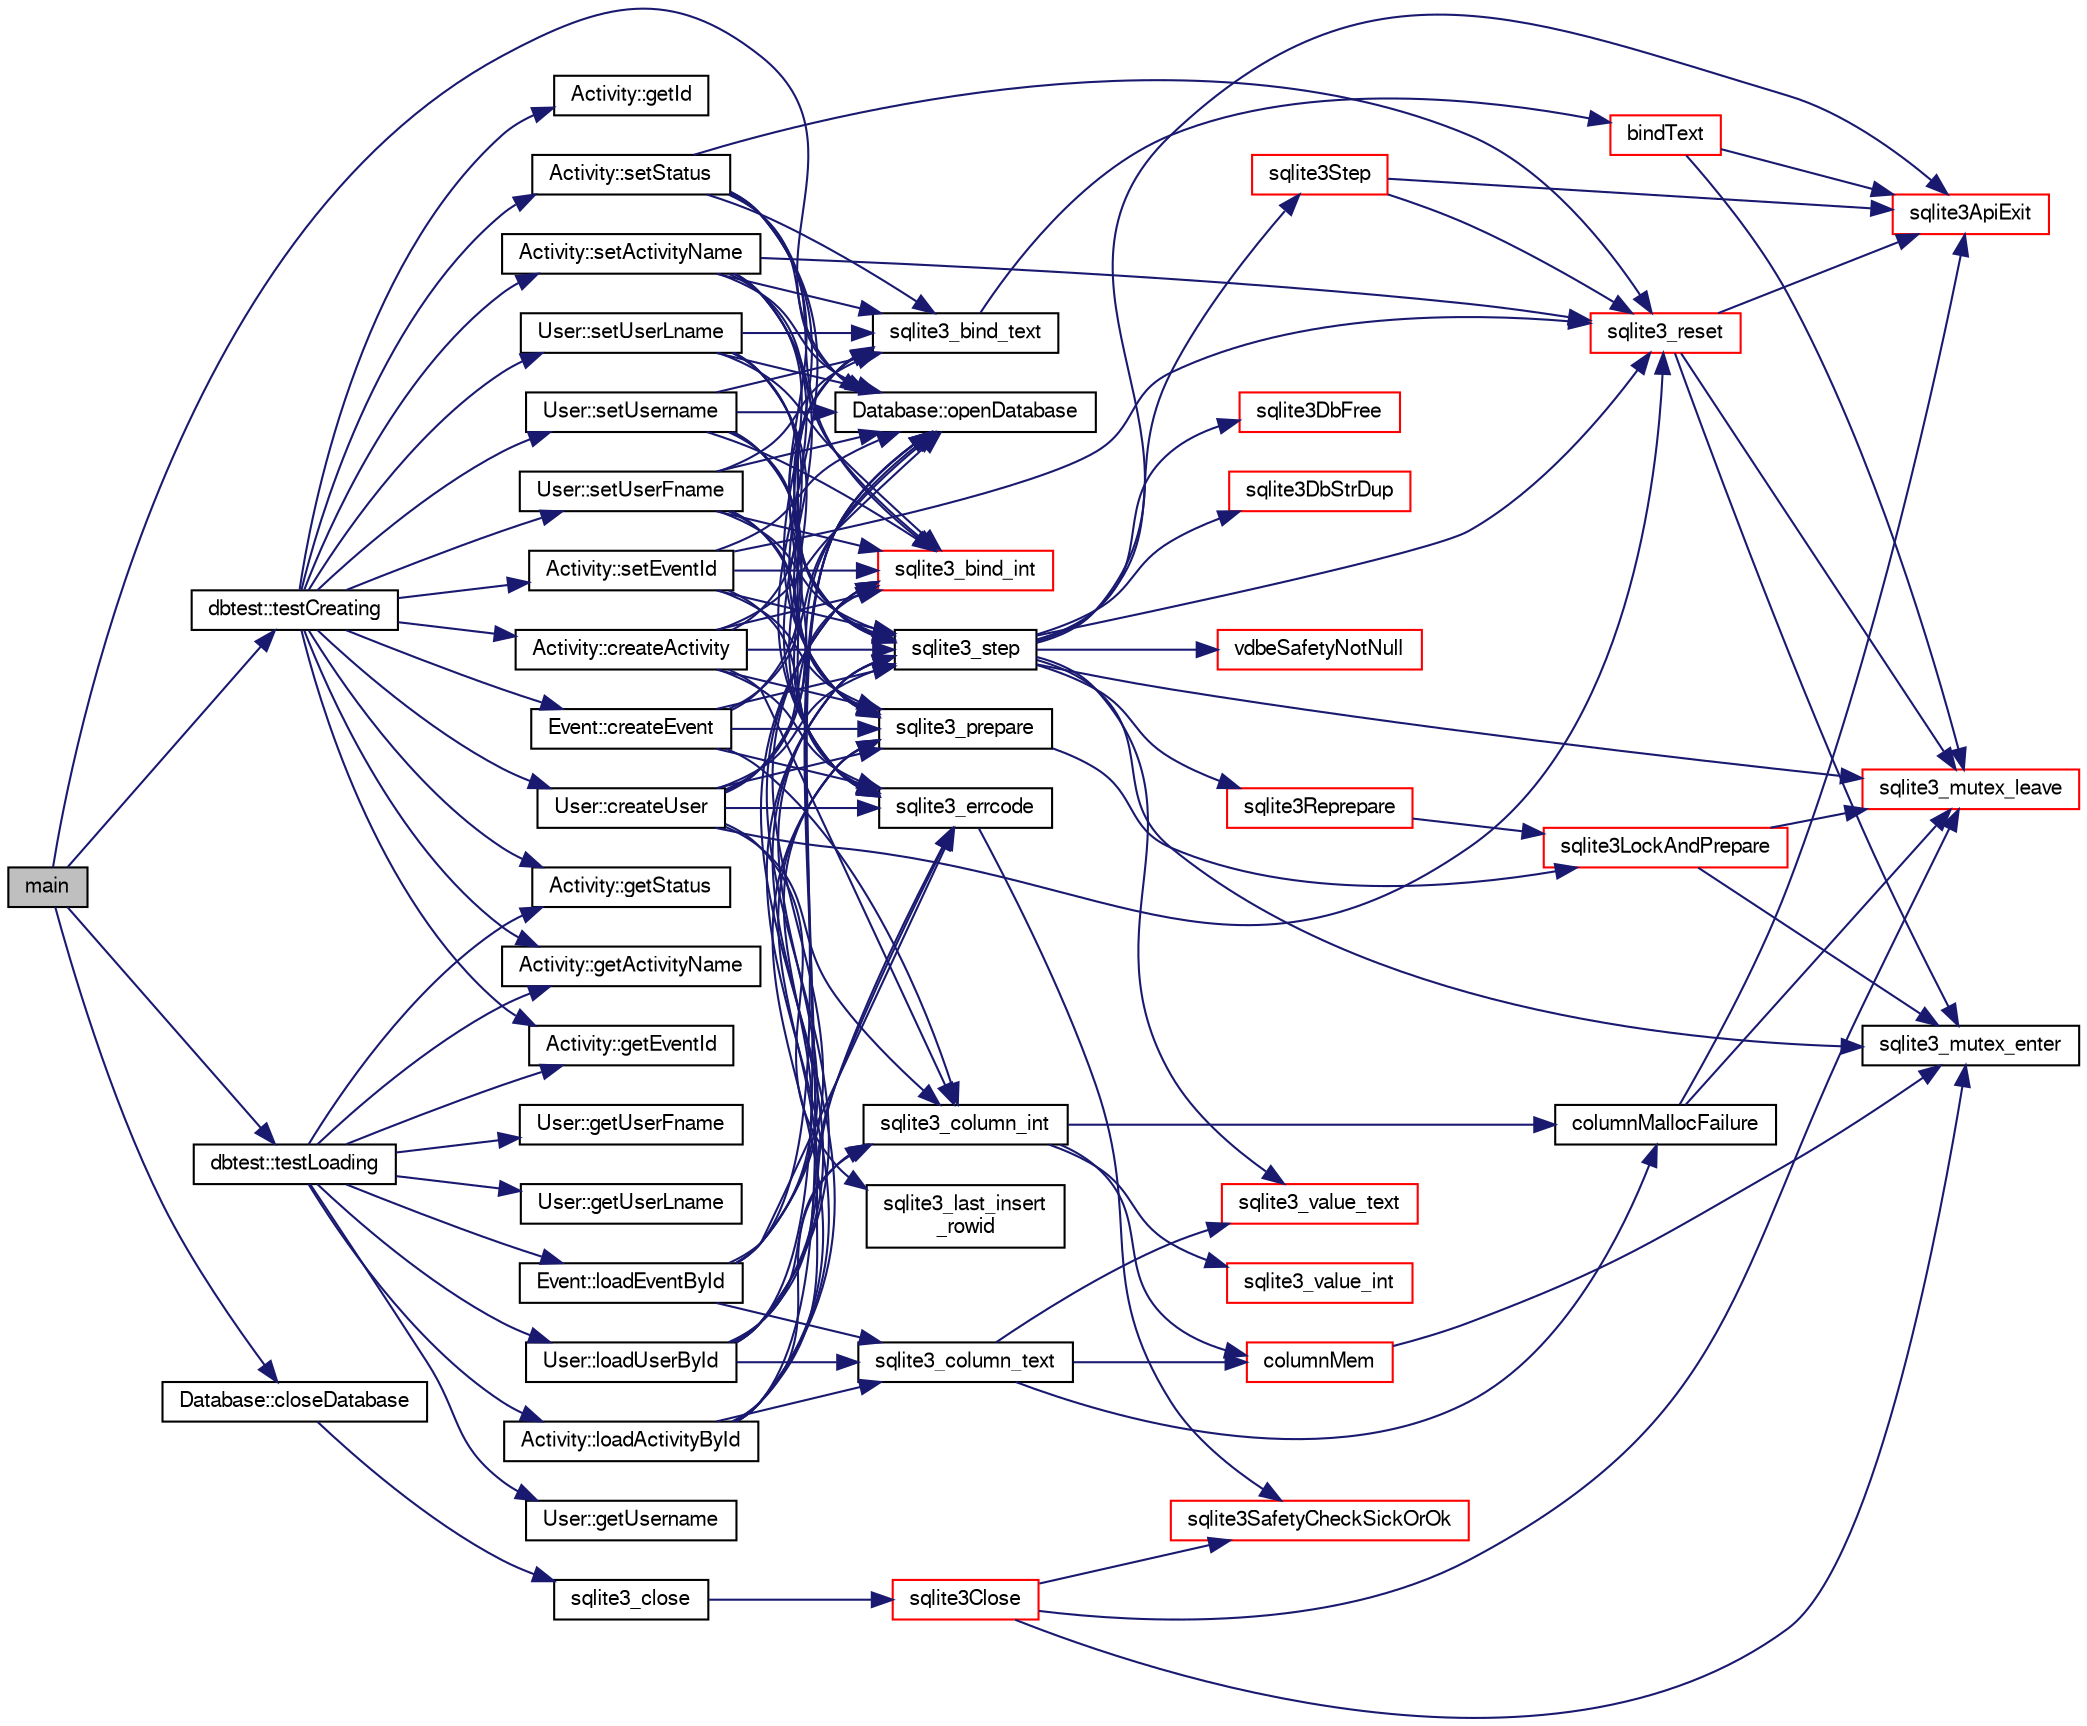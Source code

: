 digraph "main"
{
  edge [fontname="FreeSans",fontsize="10",labelfontname="FreeSans",labelfontsize="10"];
  node [fontname="FreeSans",fontsize="10",shape=record];
  rankdir="LR";
  Node0 [label="main",height=0.2,width=0.4,color="black", fillcolor="grey75", style="filled", fontcolor="black"];
  Node0 -> Node1 [color="midnightblue",fontsize="10",style="solid",fontname="FreeSans"];
  Node1 [label="Database::openDatabase",height=0.2,width=0.4,color="black", fillcolor="white", style="filled",URL="$classDatabase.html#aef36ad74d0bf64a091206dba2e27a54e"];
  Node0 -> Node2 [color="midnightblue",fontsize="10",style="solid",fontname="FreeSans"];
  Node2 [label="dbtest::testCreating",height=0.2,width=0.4,color="black", fillcolor="white", style="filled",URL="$classdbtest.html#a8193e88a7df657069c8a6bd09c8243b7"];
  Node2 -> Node3 [color="midnightblue",fontsize="10",style="solid",fontname="FreeSans"];
  Node3 [label="Event::createEvent",height=0.2,width=0.4,color="black", fillcolor="white", style="filled",URL="$classEvent.html#a77adb9f4a46ffb32c2d931f0691f5903"];
  Node3 -> Node1 [color="midnightblue",fontsize="10",style="solid",fontname="FreeSans"];
  Node3 -> Node4 [color="midnightblue",fontsize="10",style="solid",fontname="FreeSans"];
  Node4 [label="sqlite3_prepare",height=0.2,width=0.4,color="black", fillcolor="white", style="filled",URL="$sqlite3_8c.html#a8c39e7b9dbeff01f0a399b46d4b29f1c"];
  Node4 -> Node5 [color="midnightblue",fontsize="10",style="solid",fontname="FreeSans"];
  Node5 [label="sqlite3LockAndPrepare",height=0.2,width=0.4,color="red", fillcolor="white", style="filled",URL="$sqlite3_8c.html#a5db1ec5589aa2b02c6d979211a8789bd"];
  Node5 -> Node24 [color="midnightblue",fontsize="10",style="solid",fontname="FreeSans"];
  Node24 [label="sqlite3_mutex_enter",height=0.2,width=0.4,color="black", fillcolor="white", style="filled",URL="$sqlite3_8c.html#a1c12cde690bd89f104de5cbad12a6bf5"];
  Node5 -> Node26 [color="midnightblue",fontsize="10",style="solid",fontname="FreeSans"];
  Node26 [label="sqlite3_mutex_leave",height=0.2,width=0.4,color="red", fillcolor="white", style="filled",URL="$sqlite3_8c.html#a5838d235601dbd3c1fa993555c6bcc93"];
  Node3 -> Node903 [color="midnightblue",fontsize="10",style="solid",fontname="FreeSans"];
  Node903 [label="sqlite3_errcode",height=0.2,width=0.4,color="black", fillcolor="white", style="filled",URL="$sqlite3_8c.html#a79bd13f5c8b7a6ccc6fd76fc7fc2104c"];
  Node903 -> Node290 [color="midnightblue",fontsize="10",style="solid",fontname="FreeSans"];
  Node290 [label="sqlite3SafetyCheckSickOrOk",height=0.2,width=0.4,color="red", fillcolor="white", style="filled",URL="$sqlite3_8c.html#ac1fff729aec147d9825a4930042a626b"];
  Node3 -> Node958 [color="midnightblue",fontsize="10",style="solid",fontname="FreeSans"];
  Node958 [label="sqlite3_bind_text",height=0.2,width=0.4,color="black", fillcolor="white", style="filled",URL="$sqlite3_8c.html#a7f416198db2464a6c96a4ef679d19b1f"];
  Node958 -> Node959 [color="midnightblue",fontsize="10",style="solid",fontname="FreeSans"];
  Node959 [label="bindText",height=0.2,width=0.4,color="red", fillcolor="white", style="filled",URL="$sqlite3_8c.html#acdec2c68ea6b14a08bcfea9cfd32b2f2"];
  Node959 -> Node222 [color="midnightblue",fontsize="10",style="solid",fontname="FreeSans"];
  Node222 [label="sqlite3ApiExit",height=0.2,width=0.4,color="red", fillcolor="white", style="filled",URL="$sqlite3_8c.html#ae5a967ec6172298db98b6090bbd1dd9b"];
  Node959 -> Node26 [color="midnightblue",fontsize="10",style="solid",fontname="FreeSans"];
  Node3 -> Node333 [color="midnightblue",fontsize="10",style="solid",fontname="FreeSans"];
  Node333 [label="sqlite3_step",height=0.2,width=0.4,color="black", fillcolor="white", style="filled",URL="$sqlite3_8c.html#ac1e491ce36b7471eb28387f7d3c74334"];
  Node333 -> Node334 [color="midnightblue",fontsize="10",style="solid",fontname="FreeSans"];
  Node334 [label="vdbeSafetyNotNull",height=0.2,width=0.4,color="red", fillcolor="white", style="filled",URL="$sqlite3_8c.html#a018448275e86f09d8af8033cec4cafdf"];
  Node333 -> Node24 [color="midnightblue",fontsize="10",style="solid",fontname="FreeSans"];
  Node333 -> Node336 [color="midnightblue",fontsize="10",style="solid",fontname="FreeSans"];
  Node336 [label="sqlite3Step",height=0.2,width=0.4,color="red", fillcolor="white", style="filled",URL="$sqlite3_8c.html#a3f2872e873e2758a4beedad1d5113554"];
  Node336 -> Node337 [color="midnightblue",fontsize="10",style="solid",fontname="FreeSans"];
  Node337 [label="sqlite3_reset",height=0.2,width=0.4,color="red", fillcolor="white", style="filled",URL="$sqlite3_8c.html#a758efebc2e95694959ab0e74b397984c"];
  Node337 -> Node24 [color="midnightblue",fontsize="10",style="solid",fontname="FreeSans"];
  Node337 -> Node222 [color="midnightblue",fontsize="10",style="solid",fontname="FreeSans"];
  Node337 -> Node26 [color="midnightblue",fontsize="10",style="solid",fontname="FreeSans"];
  Node336 -> Node222 [color="midnightblue",fontsize="10",style="solid",fontname="FreeSans"];
  Node333 -> Node939 [color="midnightblue",fontsize="10",style="solid",fontname="FreeSans"];
  Node939 [label="sqlite3Reprepare",height=0.2,width=0.4,color="red", fillcolor="white", style="filled",URL="$sqlite3_8c.html#a7e2f7299cc947d07e782f6ac561fa937"];
  Node939 -> Node5 [color="midnightblue",fontsize="10",style="solid",fontname="FreeSans"];
  Node333 -> Node337 [color="midnightblue",fontsize="10",style="solid",fontname="FreeSans"];
  Node333 -> Node99 [color="midnightblue",fontsize="10",style="solid",fontname="FreeSans"];
  Node99 [label="sqlite3_value_text",height=0.2,width=0.4,color="red", fillcolor="white", style="filled",URL="$sqlite3_8c.html#aef2ace3239e6dd59c74110faa70f8171"];
  Node333 -> Node17 [color="midnightblue",fontsize="10",style="solid",fontname="FreeSans"];
  Node17 [label="sqlite3DbFree",height=0.2,width=0.4,color="red", fillcolor="white", style="filled",URL="$sqlite3_8c.html#ac70ab821a6607b4a1b909582dc37a069"];
  Node333 -> Node569 [color="midnightblue",fontsize="10",style="solid",fontname="FreeSans"];
  Node569 [label="sqlite3DbStrDup",height=0.2,width=0.4,color="red", fillcolor="white", style="filled",URL="$sqlite3_8c.html#a0ec4772ee6de7316ecd1e6cabb1beeef"];
  Node333 -> Node222 [color="midnightblue",fontsize="10",style="solid",fontname="FreeSans"];
  Node333 -> Node26 [color="midnightblue",fontsize="10",style="solid",fontname="FreeSans"];
  Node3 -> Node945 [color="midnightblue",fontsize="10",style="solid",fontname="FreeSans"];
  Node945 [label="sqlite3_column_int",height=0.2,width=0.4,color="black", fillcolor="white", style="filled",URL="$sqlite3_8c.html#a6bd16f5b3266f473e37e8e3d4ebb4290"];
  Node945 -> Node155 [color="midnightblue",fontsize="10",style="solid",fontname="FreeSans"];
  Node155 [label="sqlite3_value_int",height=0.2,width=0.4,color="red", fillcolor="white", style="filled",URL="$sqlite3_8c.html#a5c6adf98772a341f3df5ccd5ff003245"];
  Node945 -> Node838 [color="midnightblue",fontsize="10",style="solid",fontname="FreeSans"];
  Node838 [label="columnMem",height=0.2,width=0.4,color="red", fillcolor="white", style="filled",URL="$sqlite3_8c.html#a3cff107b1379611ef486ef2f925eb129"];
  Node838 -> Node24 [color="midnightblue",fontsize="10",style="solid",fontname="FreeSans"];
  Node945 -> Node840 [color="midnightblue",fontsize="10",style="solid",fontname="FreeSans"];
  Node840 [label="columnMallocFailure",height=0.2,width=0.4,color="black", fillcolor="white", style="filled",URL="$sqlite3_8c.html#a63052778ce6eb1802597a006922a4044"];
  Node840 -> Node222 [color="midnightblue",fontsize="10",style="solid",fontname="FreeSans"];
  Node840 -> Node26 [color="midnightblue",fontsize="10",style="solid",fontname="FreeSans"];
  Node2 -> Node961 [color="midnightblue",fontsize="10",style="solid",fontname="FreeSans"];
  Node961 [label="User::createUser",height=0.2,width=0.4,color="black", fillcolor="white", style="filled",URL="$classUser.html#a22ed673939e8cc0a136130b809bba513"];
  Node961 -> Node1 [color="midnightblue",fontsize="10",style="solid",fontname="FreeSans"];
  Node961 -> Node4 [color="midnightblue",fontsize="10",style="solid",fontname="FreeSans"];
  Node961 -> Node903 [color="midnightblue",fontsize="10",style="solid",fontname="FreeSans"];
  Node961 -> Node962 [color="midnightblue",fontsize="10",style="solid",fontname="FreeSans"];
  Node962 [label="sqlite3_bind_int",height=0.2,width=0.4,color="red", fillcolor="white", style="filled",URL="$sqlite3_8c.html#aa6d5cc21ec0004b2e0bdce3395590aad"];
  Node961 -> Node333 [color="midnightblue",fontsize="10",style="solid",fontname="FreeSans"];
  Node961 -> Node945 [color="midnightblue",fontsize="10",style="solid",fontname="FreeSans"];
  Node961 -> Node958 [color="midnightblue",fontsize="10",style="solid",fontname="FreeSans"];
  Node961 -> Node337 [color="midnightblue",fontsize="10",style="solid",fontname="FreeSans"];
  Node961 -> Node203 [color="midnightblue",fontsize="10",style="solid",fontname="FreeSans"];
  Node203 [label="sqlite3_last_insert\l_rowid",height=0.2,width=0.4,color="black", fillcolor="white", style="filled",URL="$sqlite3_8c.html#adb98868f8066d408f51db8bf8f6be192"];
  Node2 -> Node964 [color="midnightblue",fontsize="10",style="solid",fontname="FreeSans"];
  Node964 [label="User::setUsername",height=0.2,width=0.4,color="black", fillcolor="white", style="filled",URL="$classUser.html#aa0497022a136cb78de785b0a39ae60b1"];
  Node964 -> Node1 [color="midnightblue",fontsize="10",style="solid",fontname="FreeSans"];
  Node964 -> Node4 [color="midnightblue",fontsize="10",style="solid",fontname="FreeSans"];
  Node964 -> Node903 [color="midnightblue",fontsize="10",style="solid",fontname="FreeSans"];
  Node964 -> Node958 [color="midnightblue",fontsize="10",style="solid",fontname="FreeSans"];
  Node964 -> Node962 [color="midnightblue",fontsize="10",style="solid",fontname="FreeSans"];
  Node964 -> Node333 [color="midnightblue",fontsize="10",style="solid",fontname="FreeSans"];
  Node2 -> Node965 [color="midnightblue",fontsize="10",style="solid",fontname="FreeSans"];
  Node965 [label="User::setUserFname",height=0.2,width=0.4,color="black", fillcolor="white", style="filled",URL="$classUser.html#a72657eb55cd0ca437b4841a43f19912f"];
  Node965 -> Node1 [color="midnightblue",fontsize="10",style="solid",fontname="FreeSans"];
  Node965 -> Node4 [color="midnightblue",fontsize="10",style="solid",fontname="FreeSans"];
  Node965 -> Node903 [color="midnightblue",fontsize="10",style="solid",fontname="FreeSans"];
  Node965 -> Node958 [color="midnightblue",fontsize="10",style="solid",fontname="FreeSans"];
  Node965 -> Node962 [color="midnightblue",fontsize="10",style="solid",fontname="FreeSans"];
  Node965 -> Node333 [color="midnightblue",fontsize="10",style="solid",fontname="FreeSans"];
  Node2 -> Node966 [color="midnightblue",fontsize="10",style="solid",fontname="FreeSans"];
  Node966 [label="User::setUserLname",height=0.2,width=0.4,color="black", fillcolor="white", style="filled",URL="$classUser.html#aa25973387e5afe1aa6f60dd6545e33b5"];
  Node966 -> Node1 [color="midnightblue",fontsize="10",style="solid",fontname="FreeSans"];
  Node966 -> Node4 [color="midnightblue",fontsize="10",style="solid",fontname="FreeSans"];
  Node966 -> Node903 [color="midnightblue",fontsize="10",style="solid",fontname="FreeSans"];
  Node966 -> Node958 [color="midnightblue",fontsize="10",style="solid",fontname="FreeSans"];
  Node966 -> Node962 [color="midnightblue",fontsize="10",style="solid",fontname="FreeSans"];
  Node966 -> Node333 [color="midnightblue",fontsize="10",style="solid",fontname="FreeSans"];
  Node2 -> Node967 [color="midnightblue",fontsize="10",style="solid",fontname="FreeSans"];
  Node967 [label="Activity::createActivity",height=0.2,width=0.4,color="black", fillcolor="white", style="filled",URL="$classActivity.html#a813cc5e52c14ab49b39014c134e3425b"];
  Node967 -> Node1 [color="midnightblue",fontsize="10",style="solid",fontname="FreeSans"];
  Node967 -> Node4 [color="midnightblue",fontsize="10",style="solid",fontname="FreeSans"];
  Node967 -> Node903 [color="midnightblue",fontsize="10",style="solid",fontname="FreeSans"];
  Node967 -> Node958 [color="midnightblue",fontsize="10",style="solid",fontname="FreeSans"];
  Node967 -> Node962 [color="midnightblue",fontsize="10",style="solid",fontname="FreeSans"];
  Node967 -> Node333 [color="midnightblue",fontsize="10",style="solid",fontname="FreeSans"];
  Node967 -> Node945 [color="midnightblue",fontsize="10",style="solid",fontname="FreeSans"];
  Node2 -> Node968 [color="midnightblue",fontsize="10",style="solid",fontname="FreeSans"];
  Node968 [label="Activity::getActivityName",height=0.2,width=0.4,color="black", fillcolor="white", style="filled",URL="$classActivity.html#a62ae9c160cb643cb5712f8b2d1924383"];
  Node2 -> Node969 [color="midnightblue",fontsize="10",style="solid",fontname="FreeSans"];
  Node969 [label="Activity::getEventId",height=0.2,width=0.4,color="black", fillcolor="white", style="filled",URL="$classActivity.html#a8ce19170ca0aeef5e956e6760b1f299a"];
  Node2 -> Node970 [color="midnightblue",fontsize="10",style="solid",fontname="FreeSans"];
  Node970 [label="Activity::getStatus",height=0.2,width=0.4,color="black", fillcolor="white", style="filled",URL="$classActivity.html#a8ad20bb3376df66fcfefeb76a4b89954"];
  Node2 -> Node971 [color="midnightblue",fontsize="10",style="solid",fontname="FreeSans"];
  Node971 [label="Activity::setActivityName",height=0.2,width=0.4,color="black", fillcolor="white", style="filled",URL="$classActivity.html#a62dc3737b33915a36086f9dd26d16a81"];
  Node971 -> Node1 [color="midnightblue",fontsize="10",style="solid",fontname="FreeSans"];
  Node971 -> Node4 [color="midnightblue",fontsize="10",style="solid",fontname="FreeSans"];
  Node971 -> Node903 [color="midnightblue",fontsize="10",style="solid",fontname="FreeSans"];
  Node971 -> Node958 [color="midnightblue",fontsize="10",style="solid",fontname="FreeSans"];
  Node971 -> Node962 [color="midnightblue",fontsize="10",style="solid",fontname="FreeSans"];
  Node971 -> Node333 [color="midnightblue",fontsize="10",style="solid",fontname="FreeSans"];
  Node971 -> Node337 [color="midnightblue",fontsize="10",style="solid",fontname="FreeSans"];
  Node2 -> Node972 [color="midnightblue",fontsize="10",style="solid",fontname="FreeSans"];
  Node972 [label="Activity::setEventId",height=0.2,width=0.4,color="black", fillcolor="white", style="filled",URL="$classActivity.html#adb1d0fd0d08f473e068f0a4086bfa9ca"];
  Node972 -> Node1 [color="midnightblue",fontsize="10",style="solid",fontname="FreeSans"];
  Node972 -> Node4 [color="midnightblue",fontsize="10",style="solid",fontname="FreeSans"];
  Node972 -> Node903 [color="midnightblue",fontsize="10",style="solid",fontname="FreeSans"];
  Node972 -> Node962 [color="midnightblue",fontsize="10",style="solid",fontname="FreeSans"];
  Node972 -> Node333 [color="midnightblue",fontsize="10",style="solid",fontname="FreeSans"];
  Node972 -> Node337 [color="midnightblue",fontsize="10",style="solid",fontname="FreeSans"];
  Node2 -> Node973 [color="midnightblue",fontsize="10",style="solid",fontname="FreeSans"];
  Node973 [label="Activity::setStatus",height=0.2,width=0.4,color="black", fillcolor="white", style="filled",URL="$classActivity.html#af618135a7738f4d2a7ee147a8ef912ea"];
  Node973 -> Node1 [color="midnightblue",fontsize="10",style="solid",fontname="FreeSans"];
  Node973 -> Node4 [color="midnightblue",fontsize="10",style="solid",fontname="FreeSans"];
  Node973 -> Node903 [color="midnightblue",fontsize="10",style="solid",fontname="FreeSans"];
  Node973 -> Node958 [color="midnightblue",fontsize="10",style="solid",fontname="FreeSans"];
  Node973 -> Node962 [color="midnightblue",fontsize="10",style="solid",fontname="FreeSans"];
  Node973 -> Node333 [color="midnightblue",fontsize="10",style="solid",fontname="FreeSans"];
  Node973 -> Node337 [color="midnightblue",fontsize="10",style="solid",fontname="FreeSans"];
  Node2 -> Node974 [color="midnightblue",fontsize="10",style="solid",fontname="FreeSans"];
  Node974 [label="Activity::getId",height=0.2,width=0.4,color="black", fillcolor="white", style="filled",URL="$classActivity.html#a2f092aca240af9de0cd7ce91d29436d1"];
  Node0 -> Node975 [color="midnightblue",fontsize="10",style="solid",fontname="FreeSans"];
  Node975 [label="dbtest::testLoading",height=0.2,width=0.4,color="black", fillcolor="white", style="filled",URL="$classdbtest.html#a6f98d82a2c8e2b9040848763504ddae1"];
  Node975 -> Node976 [color="midnightblue",fontsize="10",style="solid",fontname="FreeSans"];
  Node976 [label="Event::loadEventById",height=0.2,width=0.4,color="black", fillcolor="white", style="filled",URL="$classEvent.html#afa66cea33f722dbeecb69cc98fdea055"];
  Node976 -> Node1 [color="midnightblue",fontsize="10",style="solid",fontname="FreeSans"];
  Node976 -> Node4 [color="midnightblue",fontsize="10",style="solid",fontname="FreeSans"];
  Node976 -> Node903 [color="midnightblue",fontsize="10",style="solid",fontname="FreeSans"];
  Node976 -> Node962 [color="midnightblue",fontsize="10",style="solid",fontname="FreeSans"];
  Node976 -> Node333 [color="midnightblue",fontsize="10",style="solid",fontname="FreeSans"];
  Node976 -> Node837 [color="midnightblue",fontsize="10",style="solid",fontname="FreeSans"];
  Node837 [label="sqlite3_column_text",height=0.2,width=0.4,color="black", fillcolor="white", style="filled",URL="$sqlite3_8c.html#aee36f5eaf67b425ddf6f9b7a2004d018"];
  Node837 -> Node99 [color="midnightblue",fontsize="10",style="solid",fontname="FreeSans"];
  Node837 -> Node838 [color="midnightblue",fontsize="10",style="solid",fontname="FreeSans"];
  Node837 -> Node840 [color="midnightblue",fontsize="10",style="solid",fontname="FreeSans"];
  Node975 -> Node977 [color="midnightblue",fontsize="10",style="solid",fontname="FreeSans"];
  Node977 [label="User::loadUserById",height=0.2,width=0.4,color="black", fillcolor="white", style="filled",URL="$classUser.html#a863377665b7fb83c5547dcf9727f5092"];
  Node977 -> Node1 [color="midnightblue",fontsize="10",style="solid",fontname="FreeSans"];
  Node977 -> Node4 [color="midnightblue",fontsize="10",style="solid",fontname="FreeSans"];
  Node977 -> Node903 [color="midnightblue",fontsize="10",style="solid",fontname="FreeSans"];
  Node977 -> Node962 [color="midnightblue",fontsize="10",style="solid",fontname="FreeSans"];
  Node977 -> Node333 [color="midnightblue",fontsize="10",style="solid",fontname="FreeSans"];
  Node977 -> Node837 [color="midnightblue",fontsize="10",style="solid",fontname="FreeSans"];
  Node977 -> Node945 [color="midnightblue",fontsize="10",style="solid",fontname="FreeSans"];
  Node975 -> Node978 [color="midnightblue",fontsize="10",style="solid",fontname="FreeSans"];
  Node978 [label="User::getUsername",height=0.2,width=0.4,color="black", fillcolor="white", style="filled",URL="$classUser.html#a5705c32c347050449ba6d72f32f18482"];
  Node975 -> Node979 [color="midnightblue",fontsize="10",style="solid",fontname="FreeSans"];
  Node979 [label="User::getUserFname",height=0.2,width=0.4,color="black", fillcolor="white", style="filled",URL="$classUser.html#a62817be39c4477f6a287534b2c4ee0ff"];
  Node975 -> Node980 [color="midnightblue",fontsize="10",style="solid",fontname="FreeSans"];
  Node980 [label="User::getUserLname",height=0.2,width=0.4,color="black", fillcolor="white", style="filled",URL="$classUser.html#a5dc4fc23fcf6e137118920bc51f72e0c"];
  Node975 -> Node981 [color="midnightblue",fontsize="10",style="solid",fontname="FreeSans"];
  Node981 [label="Activity::loadActivityById",height=0.2,width=0.4,color="black", fillcolor="white", style="filled",URL="$classActivity.html#abe4ffb4f08a47212ebf9013259d9e7fd"];
  Node981 -> Node1 [color="midnightblue",fontsize="10",style="solid",fontname="FreeSans"];
  Node981 -> Node4 [color="midnightblue",fontsize="10",style="solid",fontname="FreeSans"];
  Node981 -> Node903 [color="midnightblue",fontsize="10",style="solid",fontname="FreeSans"];
  Node981 -> Node962 [color="midnightblue",fontsize="10",style="solid",fontname="FreeSans"];
  Node981 -> Node333 [color="midnightblue",fontsize="10",style="solid",fontname="FreeSans"];
  Node981 -> Node837 [color="midnightblue",fontsize="10",style="solid",fontname="FreeSans"];
  Node981 -> Node945 [color="midnightblue",fontsize="10",style="solid",fontname="FreeSans"];
  Node975 -> Node968 [color="midnightblue",fontsize="10",style="solid",fontname="FreeSans"];
  Node975 -> Node969 [color="midnightblue",fontsize="10",style="solid",fontname="FreeSans"];
  Node975 -> Node970 [color="midnightblue",fontsize="10",style="solid",fontname="FreeSans"];
  Node0 -> Node982 [color="midnightblue",fontsize="10",style="solid",fontname="FreeSans"];
  Node982 [label="Database::closeDatabase",height=0.2,width=0.4,color="black", fillcolor="white", style="filled",URL="$classDatabase.html#a46102d6a468364377fbb410eb1866897"];
  Node982 -> Node983 [color="midnightblue",fontsize="10",style="solid",fontname="FreeSans"];
  Node983 [label="sqlite3_close",height=0.2,width=0.4,color="black", fillcolor="white", style="filled",URL="$sqlite3_8c.html#ac43c9032fc6ef3b2a231dc3a9fa44b2d"];
  Node983 -> Node984 [color="midnightblue",fontsize="10",style="solid",fontname="FreeSans"];
  Node984 [label="sqlite3Close",height=0.2,width=0.4,color="red", fillcolor="white", style="filled",URL="$sqlite3_8c.html#aa9f2e73837bba8d721dbde0964ffce11"];
  Node984 -> Node290 [color="midnightblue",fontsize="10",style="solid",fontname="FreeSans"];
  Node984 -> Node24 [color="midnightblue",fontsize="10",style="solid",fontname="FreeSans"];
  Node984 -> Node26 [color="midnightblue",fontsize="10",style="solid",fontname="FreeSans"];
}
